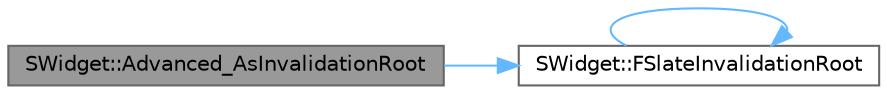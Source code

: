 digraph "SWidget::Advanced_AsInvalidationRoot"
{
 // INTERACTIVE_SVG=YES
 // LATEX_PDF_SIZE
  bgcolor="transparent";
  edge [fontname=Helvetica,fontsize=10,labelfontname=Helvetica,labelfontsize=10];
  node [fontname=Helvetica,fontsize=10,shape=box,height=0.2,width=0.4];
  rankdir="LR";
  Node1 [id="Node000001",label="SWidget::Advanced_AsInvalidationRoot",height=0.2,width=0.4,color="gray40", fillcolor="grey60", style="filled", fontcolor="black",tooltip=" "];
  Node1 -> Node2 [id="edge1_Node000001_Node000002",color="steelblue1",style="solid",tooltip=" "];
  Node2 [id="Node000002",label="SWidget::FSlateInvalidationRoot",height=0.2,width=0.4,color="grey40", fillcolor="white", style="filled",URL="$dd/de2/classSWidget.html#ac47a147487763af713873acba97d0463",tooltip=" "];
  Node2 -> Node2 [id="edge2_Node000002_Node000002",color="steelblue1",style="solid",tooltip=" "];
}
